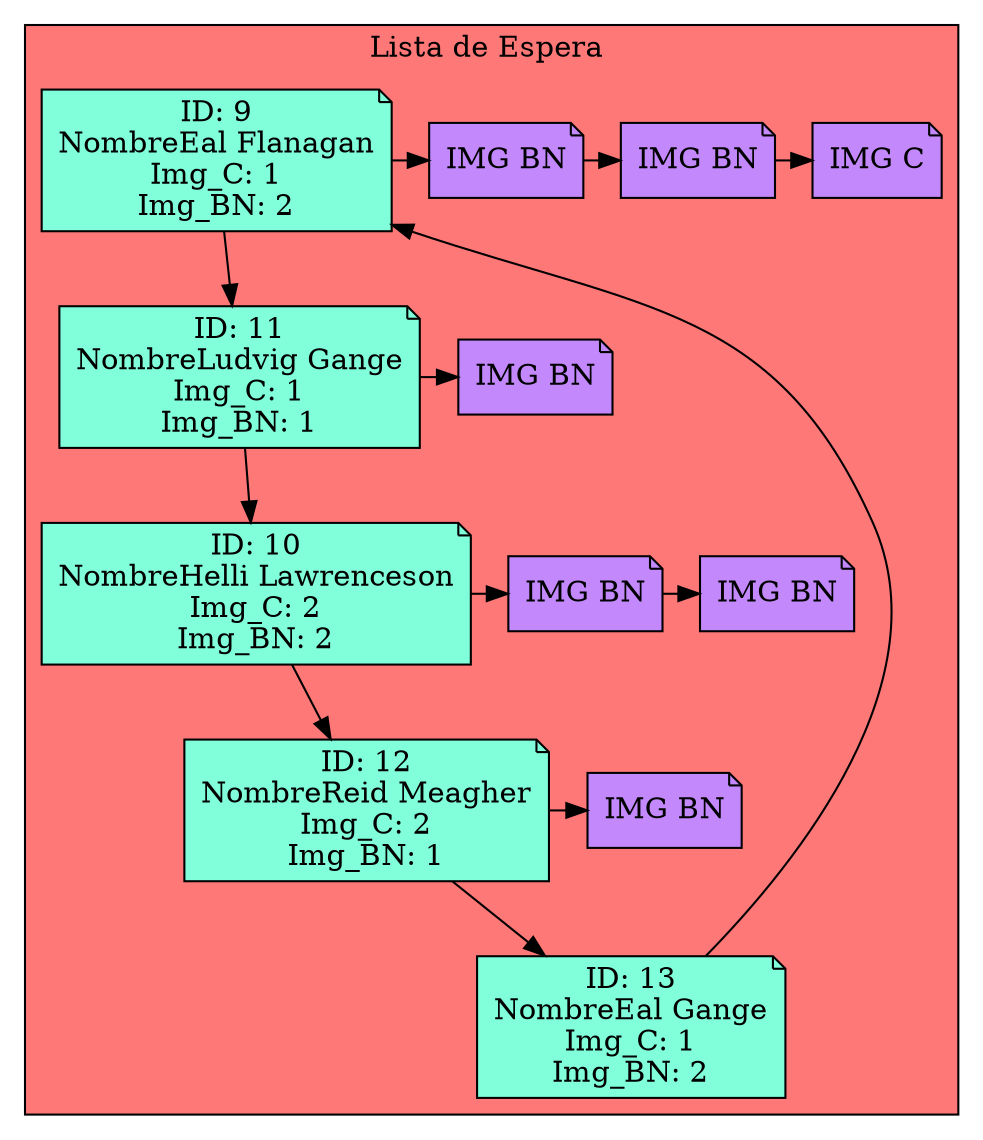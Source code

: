 digraph L {
node[shape=note fillcolor="#A181FF" style =filled]
subgraph cluster_p{
    label= "Lista de Espera "
    bgcolor = "#FF7878"
Nodo2036127838[label="ID: 9
NombreEal Flanagan
Img_C: 1
Img_BN: 2",fillcolor="#81FFDA"]
Nodo1645547422[label="ID: 11
NombreLudvig Gange
Img_C: 1
Img_BN: 1",fillcolor="#81FFDA"]
Nodo440737101[label="ID: 10
NombreHelli Lawrenceson
Img_C: 2
Img_BN: 2",fillcolor="#81FFDA"]
Nodo1766505436[label="ID: 12
NombreReid Meagher
Img_C: 2
Img_BN: 1",fillcolor="#81FFDA"]
Nodo899644639[label="ID: 13
NombreEal Gange
Img_C: 1
Img_BN: 2",fillcolor="#81FFDA"]

Nodo2036127838 -> Nodo1645547422
Nodo2036127838->Nodo203612783800001
Nodo203612783800001[label="IMG BN",fillcolor="#C388FC"]Nodo203612783800001->Nodo203612783800002
Nodo203612783800002[label="IMG BN",fillcolor="#C388FC"]
Nodo203612783800002->Nodo203612783811111
Nodo203612783811111[label="IMG C",fillcolor="#C388FC"]
{rank=same;Nodo2036127838,Nodo203612783800001,Nodo203612783800002,Nodo203612783811111}
Nodo1645547422 -> Nodo440737101
Nodo1645547422->Nodo164554742200001
Nodo164554742200001[label="IMG BN",fillcolor="#C388FC"]
{rank=same;Nodo1645547422,Nodo164554742200001}
Nodo440737101 -> Nodo1766505436
Nodo440737101->Nodo44073710100001
Nodo44073710100001[label="IMG BN",fillcolor="#C388FC"]Nodo44073710100001->Nodo44073710100002
Nodo44073710100002[label="IMG BN",fillcolor="#C388FC"]
{rank=same;Nodo440737101,Nodo44073710100001,Nodo44073710100002}
Nodo1766505436 -> Nodo899644639
Nodo1766505436->Nodo176650543600001
Nodo176650543600001[label="IMG BN",fillcolor="#C388FC"]
{rank=same;Nodo1766505436,Nodo176650543600001}
Nodo899644639 -> Nodo2036127838

{rank=same;Nodo899644639}}}